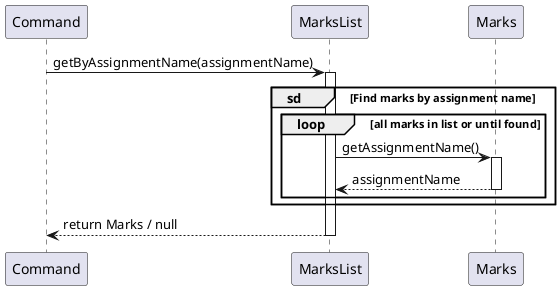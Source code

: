 @startuml
participant Command
participant "MarksList" as MList
participant "Marks" as Marks

Command -> MList : getByAssignmentName(assignmentName)

activate MList
group sd [Find marks by assignment name]
loop all marks in list or until found
    MList -> Marks : getAssignmentName()
    activate Marks
    Marks --> MList : assignmentName
    deactivate
end
end

MList --> Command : return Marks / null
deactivate

@enduml
